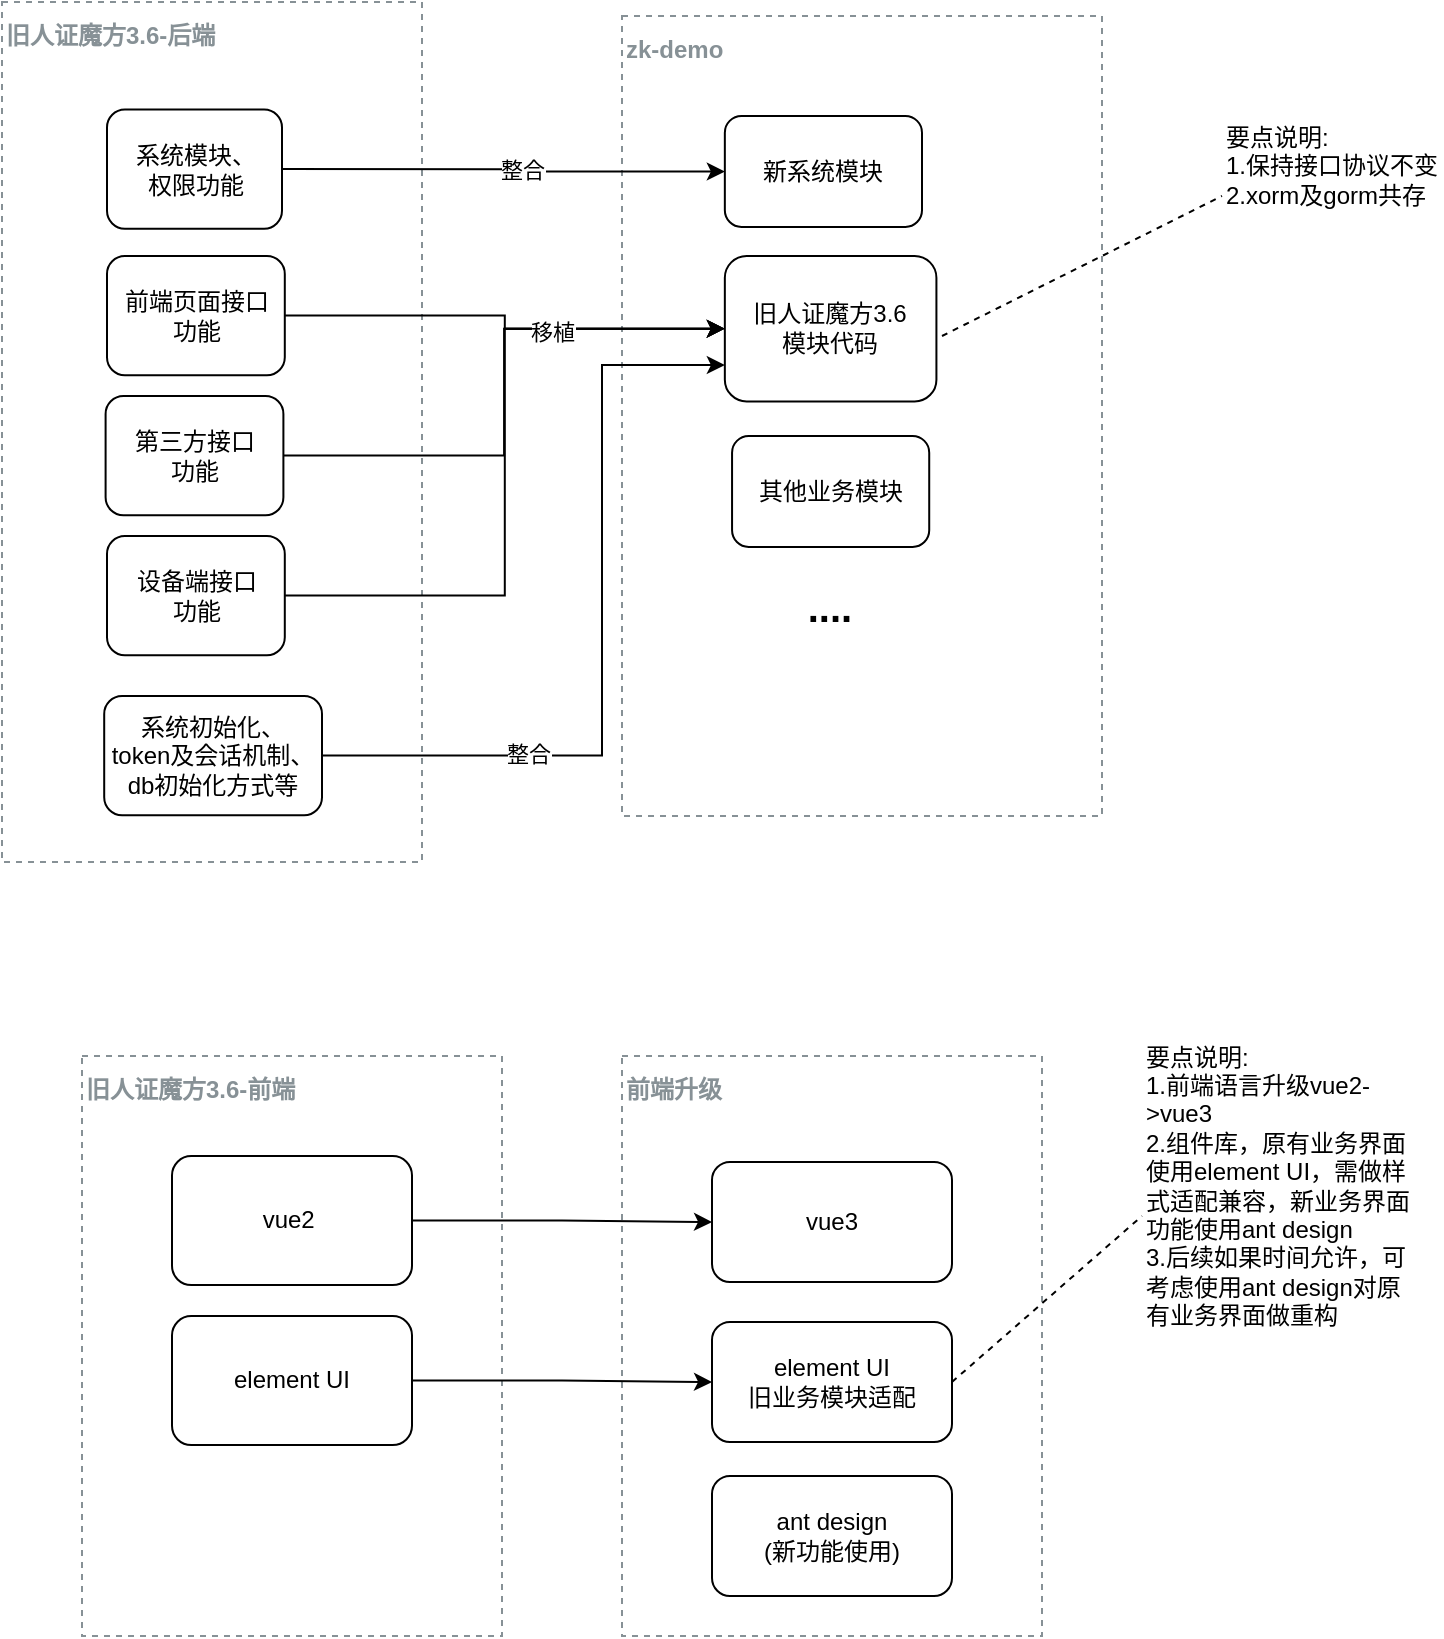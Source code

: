 <mxfile version="20.8.20" type="github" pages="2">
  <diagram name="系统整合-后端" id="AVH7sIGC2iNiJP3TdeZ6">
    <mxGraphModel dx="1049" dy="598" grid="1" gridSize="10" guides="1" tooltips="1" connect="1" arrows="1" fold="1" page="1" pageScale="1" pageWidth="827" pageHeight="1169" math="0" shadow="0">
      <root>
        <mxCell id="0" />
        <mxCell id="1" parent="0" />
        <mxCell id="me26ODatHpE2xPbkecpJ-4" value="" style="group;labelBorderColor=#000000;" vertex="1" connectable="0" parent="1">
          <mxGeometry x="400" y="50" width="240" height="400" as="geometry" />
        </mxCell>
        <mxCell id="me26ODatHpE2xPbkecpJ-25" value="" style="endArrow=none;dashed=1;html=1;rounded=0;entryX=0;entryY=1;entryDx=0;entryDy=0;" edge="1" parent="me26ODatHpE2xPbkecpJ-4" target="me26ODatHpE2xPbkecpJ-26">
          <mxGeometry width="50" height="50" relative="1" as="geometry">
            <mxPoint x="160" y="160" as="sourcePoint" />
            <mxPoint x="300" y="100" as="targetPoint" />
          </mxGeometry>
        </mxCell>
        <mxCell id="me26ODatHpE2xPbkecpJ-52" value="" style="group" vertex="1" connectable="0" parent="me26ODatHpE2xPbkecpJ-4">
          <mxGeometry width="240" height="400" as="geometry" />
        </mxCell>
        <mxCell id="me26ODatHpE2xPbkecpJ-5" value="zk-demo" style="outlineConnect=0;gradientColor=none;html=1;whiteSpace=wrap;fontSize=12;fontStyle=1;strokeColor=#879196;fillColor=none;verticalAlign=top;align=left;fontColor=#879196;dashed=1;spacingTop=3;labelBorderColor=none;" vertex="1" parent="me26ODatHpE2xPbkecpJ-52">
          <mxGeometry width="240" height="400" as="geometry" />
        </mxCell>
        <mxCell id="me26ODatHpE2xPbkecpJ-3" value="旧人证魔方3.6&lt;br&gt;模块代码" style="rounded=1;whiteSpace=wrap;html=1;" vertex="1" parent="me26ODatHpE2xPbkecpJ-52">
          <mxGeometry x="51.42" y="120" width="105.79" height="72.73" as="geometry" />
        </mxCell>
        <mxCell id="me26ODatHpE2xPbkecpJ-16" value="新系统模块" style="rounded=1;whiteSpace=wrap;html=1;" vertex="1" parent="me26ODatHpE2xPbkecpJ-52">
          <mxGeometry x="51.42" y="50" width="98.58" height="55.46" as="geometry" />
        </mxCell>
        <mxCell id="me26ODatHpE2xPbkecpJ-30" value="其他业务模块" style="rounded=1;whiteSpace=wrap;html=1;" vertex="1" parent="me26ODatHpE2xPbkecpJ-52">
          <mxGeometry x="55.03" y="210" width="98.58" height="55.46" as="geometry" />
        </mxCell>
        <mxCell id="me26ODatHpE2xPbkecpJ-51" value="&lt;b&gt;&lt;font style=&quot;font-size: 20px;&quot;&gt;....&lt;/font&gt;&lt;/b&gt;" style="text;html=1;strokeColor=none;fillColor=none;align=center;verticalAlign=middle;whiteSpace=wrap;rounded=0;" vertex="1" parent="me26ODatHpE2xPbkecpJ-52">
          <mxGeometry x="74.32" y="280" width="60" height="30" as="geometry" />
        </mxCell>
        <mxCell id="me26ODatHpE2xPbkecpJ-9" value="" style="group;align=left;fontStyle=1;labelBorderColor=default;" vertex="1" connectable="0" parent="1">
          <mxGeometry x="90" y="43" width="210" height="430" as="geometry" />
        </mxCell>
        <mxCell id="me26ODatHpE2xPbkecpJ-53" value="" style="group" vertex="1" connectable="0" parent="me26ODatHpE2xPbkecpJ-9">
          <mxGeometry width="210" height="430" as="geometry" />
        </mxCell>
        <mxCell id="me26ODatHpE2xPbkecpJ-10" value="旧人证魔方3.6-后端" style="outlineConnect=0;gradientColor=none;html=1;whiteSpace=wrap;fontSize=12;fontStyle=1;strokeColor=#879196;fillColor=none;verticalAlign=top;align=left;fontColor=#879196;dashed=1;spacingTop=3;labelBorderColor=none;" vertex="1" parent="me26ODatHpE2xPbkecpJ-53">
          <mxGeometry width="210" height="430" as="geometry" />
        </mxCell>
        <mxCell id="me26ODatHpE2xPbkecpJ-11" value="系统模块、&lt;br&gt;权限功能" style="rounded=1;whiteSpace=wrap;html=1;" vertex="1" parent="me26ODatHpE2xPbkecpJ-53">
          <mxGeometry x="52.5" y="53.75" width="87.5" height="59.619" as="geometry" />
        </mxCell>
        <mxCell id="me26ODatHpE2xPbkecpJ-13" value="第三方接口&lt;br&gt;功能" style="rounded=1;whiteSpace=wrap;html=1;" vertex="1" parent="me26ODatHpE2xPbkecpJ-53">
          <mxGeometry x="51.8" y="197" width="88.9" height="59.619" as="geometry" />
        </mxCell>
        <mxCell id="me26ODatHpE2xPbkecpJ-14" value="设备端接口&lt;br&gt;功能" style="rounded=1;whiteSpace=wrap;html=1;" vertex="1" parent="me26ODatHpE2xPbkecpJ-53">
          <mxGeometry x="52.5" y="267" width="88.9" height="59.619" as="geometry" />
        </mxCell>
        <mxCell id="me26ODatHpE2xPbkecpJ-15" value="前端页面接口&lt;br&gt;功能" style="rounded=1;whiteSpace=wrap;html=1;" vertex="1" parent="me26ODatHpE2xPbkecpJ-53">
          <mxGeometry x="52.5" y="127.001" width="88.9" height="59.619" as="geometry" />
        </mxCell>
        <mxCell id="me26ODatHpE2xPbkecpJ-20" value="系统初始化、&lt;br&gt;token及会话机制、&lt;br&gt;db初始化方式等" style="rounded=1;whiteSpace=wrap;html=1;" vertex="1" parent="me26ODatHpE2xPbkecpJ-53">
          <mxGeometry x="51.1" y="347" width="108.9" height="59.62" as="geometry" />
        </mxCell>
        <mxCell id="me26ODatHpE2xPbkecpJ-17" style="edgeStyle=orthogonalEdgeStyle;rounded=0;orthogonalLoop=1;jettySize=auto;html=1;exitX=1;exitY=0.5;exitDx=0;exitDy=0;" edge="1" parent="1" source="me26ODatHpE2xPbkecpJ-11" target="me26ODatHpE2xPbkecpJ-16">
          <mxGeometry relative="1" as="geometry" />
        </mxCell>
        <mxCell id="me26ODatHpE2xPbkecpJ-18" value="整合" style="edgeLabel;html=1;align=center;verticalAlign=middle;resizable=0;points=[];" vertex="1" connectable="0" parent="me26ODatHpE2xPbkecpJ-17">
          <mxGeometry x="0.089" y="1" relative="1" as="geometry">
            <mxPoint as="offset" />
          </mxGeometry>
        </mxCell>
        <mxCell id="me26ODatHpE2xPbkecpJ-21" style="edgeStyle=orthogonalEdgeStyle;rounded=0;orthogonalLoop=1;jettySize=auto;html=1;exitX=1;exitY=0.5;exitDx=0;exitDy=0;" edge="1" parent="1" source="me26ODatHpE2xPbkecpJ-15" target="me26ODatHpE2xPbkecpJ-3">
          <mxGeometry relative="1" as="geometry" />
        </mxCell>
        <mxCell id="me26ODatHpE2xPbkecpJ-22" style="edgeStyle=orthogonalEdgeStyle;rounded=0;orthogonalLoop=1;jettySize=auto;html=1;exitX=1;exitY=0.5;exitDx=0;exitDy=0;" edge="1" parent="1" source="me26ODatHpE2xPbkecpJ-13" target="me26ODatHpE2xPbkecpJ-3">
          <mxGeometry relative="1" as="geometry" />
        </mxCell>
        <mxCell id="me26ODatHpE2xPbkecpJ-23" style="edgeStyle=orthogonalEdgeStyle;rounded=0;orthogonalLoop=1;jettySize=auto;html=1;exitX=1;exitY=0.5;exitDx=0;exitDy=0;entryX=0;entryY=0.5;entryDx=0;entryDy=0;" edge="1" parent="1" source="me26ODatHpE2xPbkecpJ-14" target="me26ODatHpE2xPbkecpJ-3">
          <mxGeometry relative="1" as="geometry" />
        </mxCell>
        <mxCell id="me26ODatHpE2xPbkecpJ-24" value="移植" style="edgeLabel;html=1;align=center;verticalAlign=middle;resizable=0;points=[];" vertex="1" connectable="0" parent="me26ODatHpE2xPbkecpJ-23">
          <mxGeometry x="0.512" y="-1" relative="1" as="geometry">
            <mxPoint as="offset" />
          </mxGeometry>
        </mxCell>
        <mxCell id="me26ODatHpE2xPbkecpJ-26" value="要点说明:&lt;br&gt;1.保持接口协议不变&lt;br&gt;2.xorm及gorm共存" style="text;html=1;strokeColor=none;fillColor=none;align=left;verticalAlign=middle;whiteSpace=wrap;rounded=0;" vertex="1" parent="1">
          <mxGeometry x="700" y="110" width="110" height="30" as="geometry" />
        </mxCell>
        <mxCell id="me26ODatHpE2xPbkecpJ-28" style="edgeStyle=orthogonalEdgeStyle;rounded=0;orthogonalLoop=1;jettySize=auto;html=1;exitX=1;exitY=0.5;exitDx=0;exitDy=0;entryX=0;entryY=0.75;entryDx=0;entryDy=0;" edge="1" parent="1" source="me26ODatHpE2xPbkecpJ-20" target="me26ODatHpE2xPbkecpJ-3">
          <mxGeometry relative="1" as="geometry">
            <Array as="points">
              <mxPoint x="390" y="420" />
              <mxPoint x="390" y="225" />
            </Array>
          </mxGeometry>
        </mxCell>
        <mxCell id="me26ODatHpE2xPbkecpJ-29" value="整合" style="edgeLabel;html=1;align=center;verticalAlign=middle;resizable=0;points=[];" vertex="1" connectable="0" parent="me26ODatHpE2xPbkecpJ-28">
          <mxGeometry x="-0.48" y="1" relative="1" as="geometry">
            <mxPoint as="offset" />
          </mxGeometry>
        </mxCell>
        <mxCell id="me26ODatHpE2xPbkecpJ-32" value="" style="group;align=left;fontStyle=1;labelBorderColor=default;" vertex="1" connectable="0" parent="1">
          <mxGeometry x="130" y="570" width="210" height="290" as="geometry" />
        </mxCell>
        <mxCell id="me26ODatHpE2xPbkecpJ-33" value="旧人证魔方3.6-前端" style="outlineConnect=0;gradientColor=none;html=1;whiteSpace=wrap;fontSize=12;fontStyle=1;strokeColor=#879196;fillColor=none;verticalAlign=top;align=left;fontColor=#879196;dashed=1;spacingTop=3;labelBorderColor=none;" vertex="1" parent="me26ODatHpE2xPbkecpJ-32">
          <mxGeometry width="210" height="290" as="geometry" />
        </mxCell>
        <mxCell id="me26ODatHpE2xPbkecpJ-39" value="vue2&amp;nbsp;" style="rounded=1;whiteSpace=wrap;html=1;labelBorderColor=none;align=center;" vertex="1" parent="me26ODatHpE2xPbkecpJ-32">
          <mxGeometry x="45" y="50" width="120" height="64.55" as="geometry" />
        </mxCell>
        <mxCell id="me26ODatHpE2xPbkecpJ-44" value="element UI" style="rounded=1;whiteSpace=wrap;html=1;labelBorderColor=none;align=center;" vertex="1" parent="me26ODatHpE2xPbkecpJ-32">
          <mxGeometry x="45" y="130" width="120" height="64.55" as="geometry" />
        </mxCell>
        <mxCell id="me26ODatHpE2xPbkecpJ-40" value="" style="group;align=left;fontStyle=1;labelBorderColor=default;" vertex="1" connectable="0" parent="1">
          <mxGeometry x="400" y="570" width="210" height="290" as="geometry" />
        </mxCell>
        <mxCell id="me26ODatHpE2xPbkecpJ-41" value="前端升级" style="outlineConnect=0;gradientColor=none;html=1;whiteSpace=wrap;fontSize=12;fontStyle=1;strokeColor=#879196;fillColor=none;verticalAlign=top;align=left;fontColor=#879196;dashed=1;spacingTop=3;labelBorderColor=none;" vertex="1" parent="me26ODatHpE2xPbkecpJ-40">
          <mxGeometry width="210" height="290" as="geometry" />
        </mxCell>
        <mxCell id="me26ODatHpE2xPbkecpJ-42" value="vue3" style="rounded=1;whiteSpace=wrap;html=1;labelBorderColor=none;align=center;" vertex="1" parent="me26ODatHpE2xPbkecpJ-40">
          <mxGeometry x="45" y="53" width="120" height="60" as="geometry" />
        </mxCell>
        <mxCell id="me26ODatHpE2xPbkecpJ-45" value="element UI&lt;br&gt;旧业务模块适配" style="rounded=1;whiteSpace=wrap;html=1;labelBorderColor=none;align=center;" vertex="1" parent="me26ODatHpE2xPbkecpJ-40">
          <mxGeometry x="45" y="133" width="120" height="60" as="geometry" />
        </mxCell>
        <mxCell id="me26ODatHpE2xPbkecpJ-47" value="ant design&lt;br&gt;(新功能使用)" style="rounded=1;whiteSpace=wrap;html=1;labelBorderColor=none;align=center;" vertex="1" parent="me26ODatHpE2xPbkecpJ-40">
          <mxGeometry x="45" y="210" width="120" height="60" as="geometry" />
        </mxCell>
        <mxCell id="me26ODatHpE2xPbkecpJ-43" value="" style="edgeStyle=orthogonalEdgeStyle;rounded=0;orthogonalLoop=1;jettySize=auto;html=1;exitX=1;exitY=0.5;exitDx=0;exitDy=0;entryX=0;entryY=0.5;entryDx=0;entryDy=0;" edge="1" parent="1" source="me26ODatHpE2xPbkecpJ-39" target="me26ODatHpE2xPbkecpJ-42">
          <mxGeometry relative="1" as="geometry" />
        </mxCell>
        <mxCell id="me26ODatHpE2xPbkecpJ-46" style="edgeStyle=orthogonalEdgeStyle;rounded=0;orthogonalLoop=1;jettySize=auto;html=1;exitX=1;exitY=0.5;exitDx=0;exitDy=0;entryX=0;entryY=0.5;entryDx=0;entryDy=0;" edge="1" parent="1" source="me26ODatHpE2xPbkecpJ-44" target="me26ODatHpE2xPbkecpJ-45">
          <mxGeometry relative="1" as="geometry" />
        </mxCell>
        <mxCell id="me26ODatHpE2xPbkecpJ-49" value="" style="endArrow=none;dashed=1;html=1;rounded=0;entryX=0;entryY=1;entryDx=0;entryDy=0;exitX=1;exitY=0.5;exitDx=0;exitDy=0;" edge="1" parent="1" target="me26ODatHpE2xPbkecpJ-50" source="me26ODatHpE2xPbkecpJ-45">
          <mxGeometry width="50" height="50" relative="1" as="geometry">
            <mxPoint x="550" y="730" as="sourcePoint" />
            <mxPoint x="690" y="670" as="targetPoint" />
          </mxGeometry>
        </mxCell>
        <mxCell id="me26ODatHpE2xPbkecpJ-50" value="要点说明:&lt;br&gt;1.前端语言升级vue2-&amp;gt;vue3&lt;br&gt;2.组件库，原有业务界面使用element UI，需做样式适配兼容，新业务界面功能使用ant design&lt;br&gt;3.后续如果时间允许，可考虑使用ant design对原有业务界面做重构" style="text;html=1;strokeColor=none;fillColor=none;align=left;verticalAlign=middle;whiteSpace=wrap;rounded=0;" vertex="1" parent="1">
          <mxGeometry x="660" y="620" width="140" height="30" as="geometry" />
        </mxCell>
      </root>
    </mxGraphModel>
  </diagram>
  <diagram name="系统整合-前端" id="KbraadqnSTjbhesUU3vP">
    <mxGraphModel dx="1049" dy="598" grid="1" gridSize="10" guides="1" tooltips="1" connect="1" arrows="1" fold="1" page="1" pageScale="1" pageWidth="827" pageHeight="1169" math="0" shadow="0">
      <root>
        <mxCell id="47zQcHFhDKx4EtPazjJv-0" />
        <mxCell id="47zQcHFhDKx4EtPazjJv-1" parent="47zQcHFhDKx4EtPazjJv-0" />
        <mxCell id="47zQcHFhDKx4EtPazjJv-2" value="" style="group;labelBorderColor=#000000;" vertex="1" connectable="0" parent="47zQcHFhDKx4EtPazjJv-1">
          <mxGeometry x="400" y="50" width="240" height="400" as="geometry" />
        </mxCell>
        <mxCell id="47zQcHFhDKx4EtPazjJv-3" value="" style="endArrow=none;dashed=1;html=1;rounded=0;entryX=0;entryY=1;entryDx=0;entryDy=0;" edge="1" parent="47zQcHFhDKx4EtPazjJv-2" target="47zQcHFhDKx4EtPazjJv-24">
          <mxGeometry width="50" height="50" relative="1" as="geometry">
            <mxPoint x="160" y="160" as="sourcePoint" />
            <mxPoint x="300" y="100" as="targetPoint" />
          </mxGeometry>
        </mxCell>
        <mxCell id="47zQcHFhDKx4EtPazjJv-4" value="" style="group" vertex="1" connectable="0" parent="47zQcHFhDKx4EtPazjJv-2">
          <mxGeometry width="240" height="400" as="geometry" />
        </mxCell>
        <mxCell id="47zQcHFhDKx4EtPazjJv-5" value="zk-demo" style="outlineConnect=0;gradientColor=none;html=1;whiteSpace=wrap;fontSize=12;fontStyle=1;strokeColor=#879196;fillColor=none;verticalAlign=top;align=left;fontColor=#879196;dashed=1;spacingTop=3;labelBorderColor=none;" vertex="1" parent="47zQcHFhDKx4EtPazjJv-4">
          <mxGeometry width="240" height="400" as="geometry" />
        </mxCell>
        <mxCell id="47zQcHFhDKx4EtPazjJv-6" value="旧人证魔方3.6&lt;br&gt;模块代码" style="rounded=1;whiteSpace=wrap;html=1;" vertex="1" parent="47zQcHFhDKx4EtPazjJv-4">
          <mxGeometry x="51.42" y="120" width="105.79" height="72.73" as="geometry" />
        </mxCell>
        <mxCell id="47zQcHFhDKx4EtPazjJv-7" value="新系统模块" style="rounded=1;whiteSpace=wrap;html=1;" vertex="1" parent="47zQcHFhDKx4EtPazjJv-4">
          <mxGeometry x="51.42" y="50" width="98.58" height="55.46" as="geometry" />
        </mxCell>
        <mxCell id="47zQcHFhDKx4EtPazjJv-8" value="其他业务模块" style="rounded=1;whiteSpace=wrap;html=1;" vertex="1" parent="47zQcHFhDKx4EtPazjJv-4">
          <mxGeometry x="55.03" y="210" width="98.58" height="55.46" as="geometry" />
        </mxCell>
        <mxCell id="47zQcHFhDKx4EtPazjJv-9" value="&lt;b&gt;&lt;font style=&quot;font-size: 20px;&quot;&gt;....&lt;/font&gt;&lt;/b&gt;" style="text;html=1;strokeColor=none;fillColor=none;align=center;verticalAlign=middle;whiteSpace=wrap;rounded=0;" vertex="1" parent="47zQcHFhDKx4EtPazjJv-4">
          <mxGeometry x="74.32" y="280" width="60" height="30" as="geometry" />
        </mxCell>
        <mxCell id="47zQcHFhDKx4EtPazjJv-10" value="" style="group;align=left;fontStyle=1;labelBorderColor=default;" vertex="1" connectable="0" parent="47zQcHFhDKx4EtPazjJv-1">
          <mxGeometry x="90" y="43" width="210" height="430" as="geometry" />
        </mxCell>
        <mxCell id="47zQcHFhDKx4EtPazjJv-11" value="" style="group" vertex="1" connectable="0" parent="47zQcHFhDKx4EtPazjJv-10">
          <mxGeometry width="210" height="430" as="geometry" />
        </mxCell>
        <mxCell id="47zQcHFhDKx4EtPazjJv-12" value="旧人证魔方3.6-后端" style="outlineConnect=0;gradientColor=none;html=1;whiteSpace=wrap;fontSize=12;fontStyle=1;strokeColor=#879196;fillColor=none;verticalAlign=top;align=left;fontColor=#879196;dashed=1;spacingTop=3;labelBorderColor=none;" vertex="1" parent="47zQcHFhDKx4EtPazjJv-11">
          <mxGeometry width="210" height="430" as="geometry" />
        </mxCell>
        <mxCell id="47zQcHFhDKx4EtPazjJv-13" value="系统模块、&lt;br&gt;权限功能" style="rounded=1;whiteSpace=wrap;html=1;" vertex="1" parent="47zQcHFhDKx4EtPazjJv-11">
          <mxGeometry x="52.5" y="53.75" width="87.5" height="59.619" as="geometry" />
        </mxCell>
        <mxCell id="47zQcHFhDKx4EtPazjJv-14" value="第三方接口&lt;br&gt;功能" style="rounded=1;whiteSpace=wrap;html=1;" vertex="1" parent="47zQcHFhDKx4EtPazjJv-11">
          <mxGeometry x="51.8" y="197" width="88.9" height="59.619" as="geometry" />
        </mxCell>
        <mxCell id="47zQcHFhDKx4EtPazjJv-15" value="设备端接口&lt;br&gt;功能" style="rounded=1;whiteSpace=wrap;html=1;" vertex="1" parent="47zQcHFhDKx4EtPazjJv-11">
          <mxGeometry x="52.5" y="267" width="88.9" height="59.619" as="geometry" />
        </mxCell>
        <mxCell id="47zQcHFhDKx4EtPazjJv-16" value="前端页面接口&lt;br&gt;功能" style="rounded=1;whiteSpace=wrap;html=1;" vertex="1" parent="47zQcHFhDKx4EtPazjJv-11">
          <mxGeometry x="52.5" y="127.001" width="88.9" height="59.619" as="geometry" />
        </mxCell>
        <mxCell id="47zQcHFhDKx4EtPazjJv-17" value="系统初始化、&lt;br&gt;token及会话机制、&lt;br&gt;db初始化方式等" style="rounded=1;whiteSpace=wrap;html=1;" vertex="1" parent="47zQcHFhDKx4EtPazjJv-11">
          <mxGeometry x="51.1" y="347" width="108.9" height="59.62" as="geometry" />
        </mxCell>
        <mxCell id="47zQcHFhDKx4EtPazjJv-18" style="edgeStyle=orthogonalEdgeStyle;rounded=0;orthogonalLoop=1;jettySize=auto;html=1;exitX=1;exitY=0.5;exitDx=0;exitDy=0;" edge="1" parent="47zQcHFhDKx4EtPazjJv-1" source="47zQcHFhDKx4EtPazjJv-13" target="47zQcHFhDKx4EtPazjJv-7">
          <mxGeometry relative="1" as="geometry" />
        </mxCell>
        <mxCell id="47zQcHFhDKx4EtPazjJv-19" value="整合" style="edgeLabel;html=1;align=center;verticalAlign=middle;resizable=0;points=[];" vertex="1" connectable="0" parent="47zQcHFhDKx4EtPazjJv-18">
          <mxGeometry x="0.089" y="1" relative="1" as="geometry">
            <mxPoint as="offset" />
          </mxGeometry>
        </mxCell>
        <mxCell id="47zQcHFhDKx4EtPazjJv-20" style="edgeStyle=orthogonalEdgeStyle;rounded=0;orthogonalLoop=1;jettySize=auto;html=1;exitX=1;exitY=0.5;exitDx=0;exitDy=0;" edge="1" parent="47zQcHFhDKx4EtPazjJv-1" source="47zQcHFhDKx4EtPazjJv-16" target="47zQcHFhDKx4EtPazjJv-6">
          <mxGeometry relative="1" as="geometry" />
        </mxCell>
        <mxCell id="47zQcHFhDKx4EtPazjJv-21" style="edgeStyle=orthogonalEdgeStyle;rounded=0;orthogonalLoop=1;jettySize=auto;html=1;exitX=1;exitY=0.5;exitDx=0;exitDy=0;" edge="1" parent="47zQcHFhDKx4EtPazjJv-1" source="47zQcHFhDKx4EtPazjJv-14" target="47zQcHFhDKx4EtPazjJv-6">
          <mxGeometry relative="1" as="geometry" />
        </mxCell>
        <mxCell id="47zQcHFhDKx4EtPazjJv-22" style="edgeStyle=orthogonalEdgeStyle;rounded=0;orthogonalLoop=1;jettySize=auto;html=1;exitX=1;exitY=0.5;exitDx=0;exitDy=0;entryX=0;entryY=0.5;entryDx=0;entryDy=0;" edge="1" parent="47zQcHFhDKx4EtPazjJv-1" source="47zQcHFhDKx4EtPazjJv-15" target="47zQcHFhDKx4EtPazjJv-6">
          <mxGeometry relative="1" as="geometry" />
        </mxCell>
        <mxCell id="47zQcHFhDKx4EtPazjJv-23" value="移植" style="edgeLabel;html=1;align=center;verticalAlign=middle;resizable=0;points=[];" vertex="1" connectable="0" parent="47zQcHFhDKx4EtPazjJv-22">
          <mxGeometry x="0.512" y="-1" relative="1" as="geometry">
            <mxPoint as="offset" />
          </mxGeometry>
        </mxCell>
        <mxCell id="47zQcHFhDKx4EtPazjJv-24" value="要点说明:&lt;br&gt;1.保持接口协议不变&lt;br&gt;2.xorm及gorm共存" style="text;html=1;strokeColor=none;fillColor=none;align=left;verticalAlign=middle;whiteSpace=wrap;rounded=0;" vertex="1" parent="47zQcHFhDKx4EtPazjJv-1">
          <mxGeometry x="700" y="110" width="110" height="30" as="geometry" />
        </mxCell>
        <mxCell id="47zQcHFhDKx4EtPazjJv-25" style="edgeStyle=orthogonalEdgeStyle;rounded=0;orthogonalLoop=1;jettySize=auto;html=1;exitX=1;exitY=0.5;exitDx=0;exitDy=0;entryX=0;entryY=0.75;entryDx=0;entryDy=0;" edge="1" parent="47zQcHFhDKx4EtPazjJv-1" source="47zQcHFhDKx4EtPazjJv-17" target="47zQcHFhDKx4EtPazjJv-6">
          <mxGeometry relative="1" as="geometry">
            <Array as="points">
              <mxPoint x="390" y="420" />
              <mxPoint x="390" y="225" />
            </Array>
          </mxGeometry>
        </mxCell>
        <mxCell id="47zQcHFhDKx4EtPazjJv-26" value="整合" style="edgeLabel;html=1;align=center;verticalAlign=middle;resizable=0;points=[];" vertex="1" connectable="0" parent="47zQcHFhDKx4EtPazjJv-25">
          <mxGeometry x="-0.48" y="1" relative="1" as="geometry">
            <mxPoint as="offset" />
          </mxGeometry>
        </mxCell>
        <mxCell id="47zQcHFhDKx4EtPazjJv-27" value="" style="group;align=left;fontStyle=1;labelBorderColor=default;" vertex="1" connectable="0" parent="47zQcHFhDKx4EtPazjJv-1">
          <mxGeometry x="130" y="570" width="210" height="290" as="geometry" />
        </mxCell>
        <mxCell id="47zQcHFhDKx4EtPazjJv-28" value="旧人证魔方3.6-前端" style="outlineConnect=0;gradientColor=none;html=1;whiteSpace=wrap;fontSize=12;fontStyle=1;strokeColor=#879196;fillColor=none;verticalAlign=top;align=left;fontColor=#879196;dashed=1;spacingTop=3;labelBorderColor=none;" vertex="1" parent="47zQcHFhDKx4EtPazjJv-27">
          <mxGeometry width="210" height="290" as="geometry" />
        </mxCell>
        <mxCell id="47zQcHFhDKx4EtPazjJv-29" value="vue2&amp;nbsp;" style="rounded=1;whiteSpace=wrap;html=1;labelBorderColor=none;align=center;" vertex="1" parent="47zQcHFhDKx4EtPazjJv-27">
          <mxGeometry x="45" y="50" width="120" height="64.55" as="geometry" />
        </mxCell>
        <mxCell id="47zQcHFhDKx4EtPazjJv-30" value="element UI" style="rounded=1;whiteSpace=wrap;html=1;labelBorderColor=none;align=center;" vertex="1" parent="47zQcHFhDKx4EtPazjJv-27">
          <mxGeometry x="45" y="130" width="120" height="64.55" as="geometry" />
        </mxCell>
        <mxCell id="47zQcHFhDKx4EtPazjJv-31" value="" style="group;align=left;fontStyle=1;labelBorderColor=default;" vertex="1" connectable="0" parent="47zQcHFhDKx4EtPazjJv-1">
          <mxGeometry x="400" y="570" width="210" height="290" as="geometry" />
        </mxCell>
        <mxCell id="47zQcHFhDKx4EtPazjJv-32" value="前端升级" style="outlineConnect=0;gradientColor=none;html=1;whiteSpace=wrap;fontSize=12;fontStyle=1;strokeColor=#879196;fillColor=none;verticalAlign=top;align=left;fontColor=#879196;dashed=1;spacingTop=3;labelBorderColor=none;" vertex="1" parent="47zQcHFhDKx4EtPazjJv-31">
          <mxGeometry width="210" height="290" as="geometry" />
        </mxCell>
        <mxCell id="47zQcHFhDKx4EtPazjJv-33" value="vue3" style="rounded=1;whiteSpace=wrap;html=1;labelBorderColor=none;align=center;" vertex="1" parent="47zQcHFhDKx4EtPazjJv-31">
          <mxGeometry x="45" y="53" width="120" height="60" as="geometry" />
        </mxCell>
        <mxCell id="47zQcHFhDKx4EtPazjJv-34" value="element UI&lt;br&gt;旧业务模块适配" style="rounded=1;whiteSpace=wrap;html=1;labelBorderColor=none;align=center;" vertex="1" parent="47zQcHFhDKx4EtPazjJv-31">
          <mxGeometry x="45" y="133" width="120" height="60" as="geometry" />
        </mxCell>
        <mxCell id="47zQcHFhDKx4EtPazjJv-35" value="ant design&lt;br&gt;(新功能使用)" style="rounded=1;whiteSpace=wrap;html=1;labelBorderColor=none;align=center;" vertex="1" parent="47zQcHFhDKx4EtPazjJv-31">
          <mxGeometry x="45" y="210" width="120" height="60" as="geometry" />
        </mxCell>
        <mxCell id="47zQcHFhDKx4EtPazjJv-36" value="" style="edgeStyle=orthogonalEdgeStyle;rounded=0;orthogonalLoop=1;jettySize=auto;html=1;exitX=1;exitY=0.5;exitDx=0;exitDy=0;entryX=0;entryY=0.5;entryDx=0;entryDy=0;" edge="1" parent="47zQcHFhDKx4EtPazjJv-1" source="47zQcHFhDKx4EtPazjJv-29" target="47zQcHFhDKx4EtPazjJv-33">
          <mxGeometry relative="1" as="geometry" />
        </mxCell>
        <mxCell id="47zQcHFhDKx4EtPazjJv-37" style="edgeStyle=orthogonalEdgeStyle;rounded=0;orthogonalLoop=1;jettySize=auto;html=1;exitX=1;exitY=0.5;exitDx=0;exitDy=0;entryX=0;entryY=0.5;entryDx=0;entryDy=0;" edge="1" parent="47zQcHFhDKx4EtPazjJv-1" source="47zQcHFhDKx4EtPazjJv-30" target="47zQcHFhDKx4EtPazjJv-34">
          <mxGeometry relative="1" as="geometry" />
        </mxCell>
        <mxCell id="47zQcHFhDKx4EtPazjJv-38" value="" style="endArrow=none;dashed=1;html=1;rounded=0;entryX=0;entryY=1;entryDx=0;entryDy=0;exitX=1;exitY=0.5;exitDx=0;exitDy=0;" edge="1" parent="47zQcHFhDKx4EtPazjJv-1" source="47zQcHFhDKx4EtPazjJv-34" target="47zQcHFhDKx4EtPazjJv-39">
          <mxGeometry width="50" height="50" relative="1" as="geometry">
            <mxPoint x="550" y="730" as="sourcePoint" />
            <mxPoint x="690" y="670" as="targetPoint" />
          </mxGeometry>
        </mxCell>
        <mxCell id="47zQcHFhDKx4EtPazjJv-39" value="要点说明:&lt;br&gt;1.前端语言升级vue2-&amp;gt;vue3&lt;br&gt;2.组件库，原有业务界面使用element UI，需做样式适配兼容，新业务界面功能使用ant design&lt;br&gt;3.后续如果时间允许，可考虑使用ant design对原有业务界面做重构" style="text;html=1;strokeColor=none;fillColor=none;align=left;verticalAlign=middle;whiteSpace=wrap;rounded=0;" vertex="1" parent="47zQcHFhDKx4EtPazjJv-1">
          <mxGeometry x="660" y="620" width="140" height="30" as="geometry" />
        </mxCell>
      </root>
    </mxGraphModel>
  </diagram>
</mxfile>
